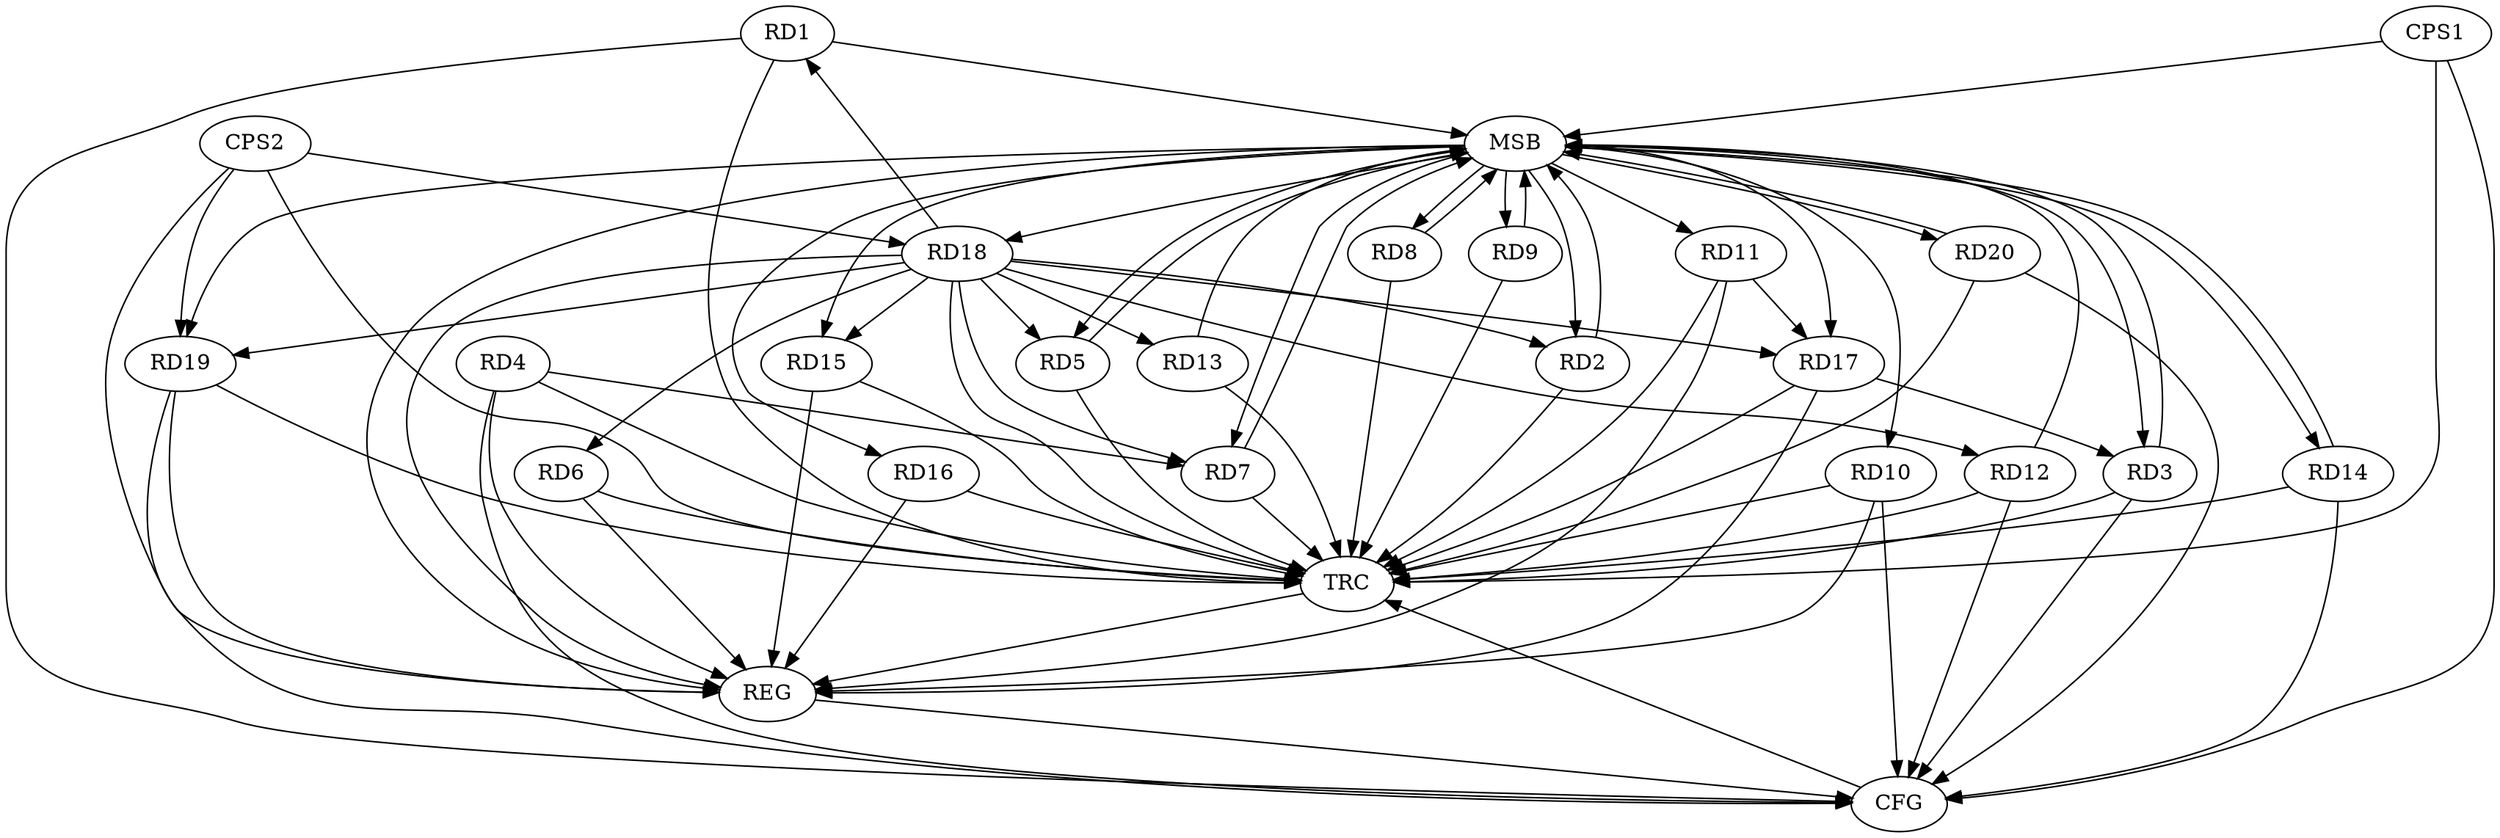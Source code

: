 strict digraph G {
  RD1 [ label="RD1" ];
  RD2 [ label="RD2" ];
  RD3 [ label="RD3" ];
  RD4 [ label="RD4" ];
  RD5 [ label="RD5" ];
  RD6 [ label="RD6" ];
  RD7 [ label="RD7" ];
  RD8 [ label="RD8" ];
  RD9 [ label="RD9" ];
  RD10 [ label="RD10" ];
  RD11 [ label="RD11" ];
  RD12 [ label="RD12" ];
  RD13 [ label="RD13" ];
  RD14 [ label="RD14" ];
  RD15 [ label="RD15" ];
  RD16 [ label="RD16" ];
  RD17 [ label="RD17" ];
  RD18 [ label="RD18" ];
  RD19 [ label="RD19" ];
  RD20 [ label="RD20" ];
  CPS1 [ label="CPS1" ];
  CPS2 [ label="CPS2" ];
  REG [ label="REG" ];
  MSB [ label="MSB" ];
  CFG [ label="CFG" ];
  TRC [ label="TRC" ];
  RD18 -> RD2;
  RD17 -> RD3;
  RD4 -> RD7;
  RD18 -> RD5;
  RD18 -> RD7;
  RD11 -> RD17;
  CPS2 -> RD19;
  CPS2 -> RD18;
  RD4 -> REG;
  RD6 -> REG;
  RD10 -> REG;
  RD11 -> REG;
  RD15 -> REG;
  RD16 -> REG;
  RD17 -> REG;
  RD18 -> REG;
  RD19 -> REG;
  CPS2 -> REG;
  RD1 -> MSB;
  MSB -> RD9;
  MSB -> RD11;
  MSB -> RD14;
  MSB -> REG;
  RD2 -> MSB;
  MSB -> RD10;
  MSB -> RD15;
  MSB -> RD16;
  MSB -> RD20;
  RD3 -> MSB;
  MSB -> RD8;
  RD5 -> MSB;
  MSB -> RD2;
  MSB -> RD18;
  RD7 -> MSB;
  RD8 -> MSB;
  RD9 -> MSB;
  RD12 -> MSB;
  MSB -> RD5;
  RD13 -> MSB;
  MSB -> RD19;
  RD14 -> MSB;
  MSB -> RD3;
  MSB -> RD17;
  RD20 -> MSB;
  CPS1 -> MSB;
  MSB -> RD7;
  RD20 -> CFG;
  RD1 -> CFG;
  RD3 -> CFG;
  RD10 -> CFG;
  CPS1 -> CFG;
  RD19 -> CFG;
  RD12 -> CFG;
  RD14 -> CFG;
  RD4 -> CFG;
  REG -> CFG;
  RD1 -> TRC;
  RD2 -> TRC;
  RD3 -> TRC;
  RD4 -> TRC;
  RD5 -> TRC;
  RD6 -> TRC;
  RD7 -> TRC;
  RD8 -> TRC;
  RD9 -> TRC;
  RD10 -> TRC;
  RD11 -> TRC;
  RD12 -> TRC;
  RD13 -> TRC;
  RD14 -> TRC;
  RD15 -> TRC;
  RD16 -> TRC;
  RD17 -> TRC;
  RD18 -> TRC;
  RD19 -> TRC;
  RD20 -> TRC;
  CPS1 -> TRC;
  CPS2 -> TRC;
  CFG -> TRC;
  TRC -> REG;
  RD18 -> RD19;
  RD18 -> RD6;
  RD18 -> RD17;
  RD18 -> RD1;
  RD18 -> RD15;
  RD18 -> RD13;
  RD18 -> RD12;
}

